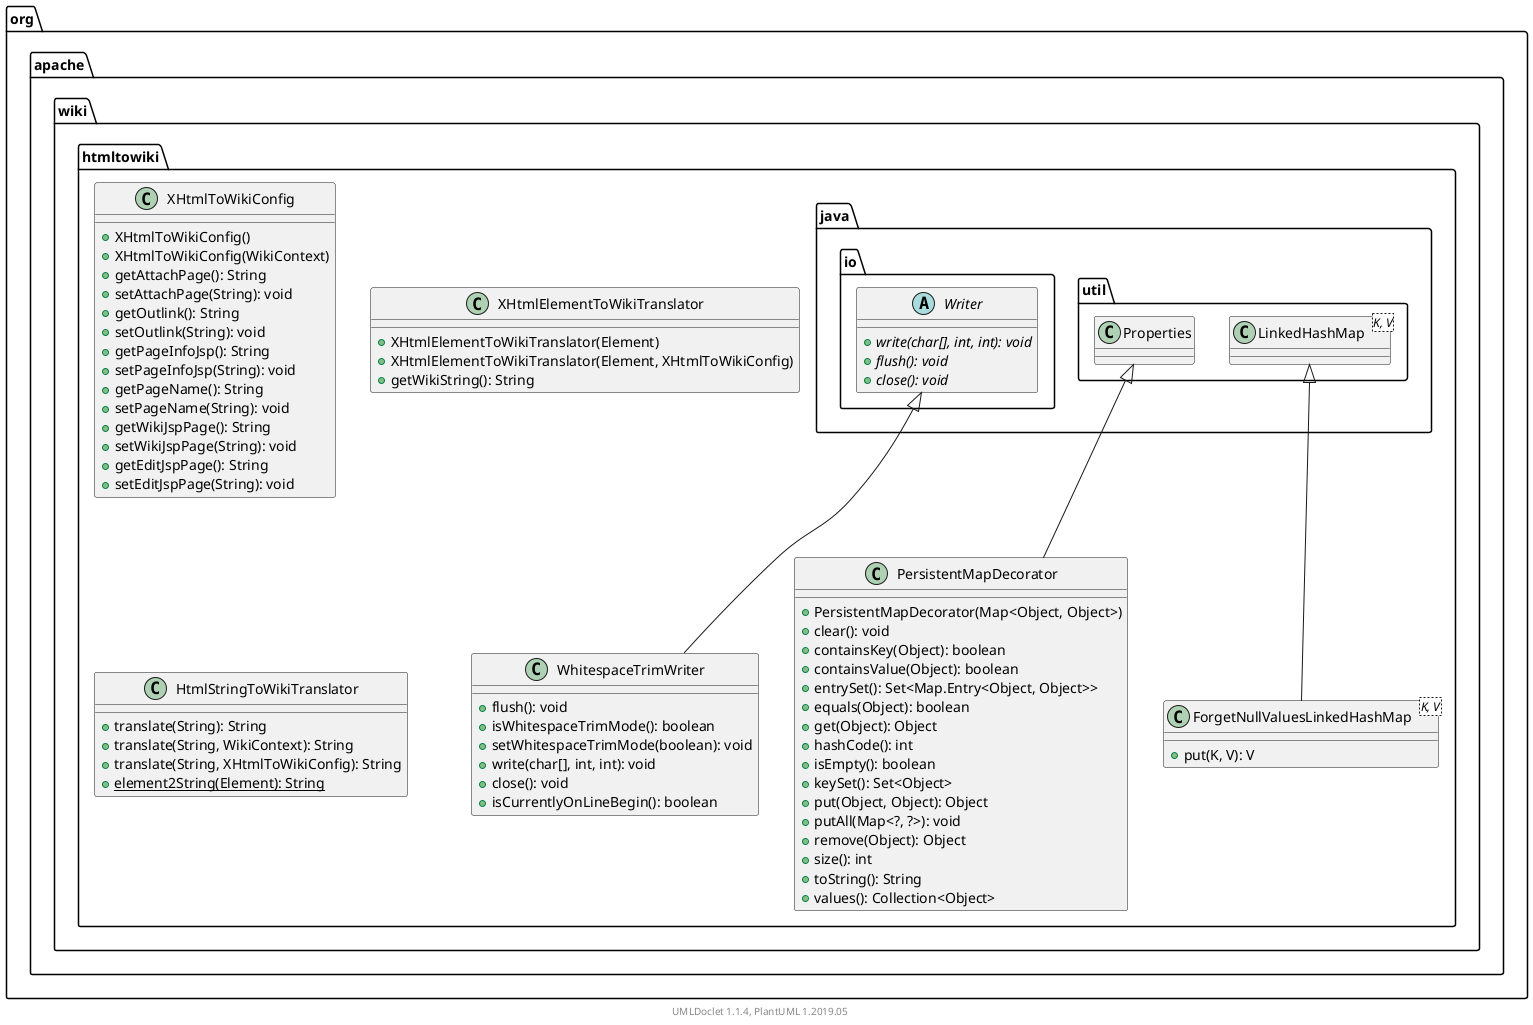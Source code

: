 @startuml

    namespace org.apache.wiki.htmltowiki {

        class XHtmlToWikiConfig [[XHtmlToWikiConfig.html]] {
            +XHtmlToWikiConfig()
            +XHtmlToWikiConfig(WikiContext)
            +getAttachPage(): String
            +setAttachPage(String): void
            +getOutlink(): String
            +setOutlink(String): void
            +getPageInfoJsp(): String
            +setPageInfoJsp(String): void
            +getPageName(): String
            +setPageName(String): void
            +getWikiJspPage(): String
            +setWikiJspPage(String): void
            +getEditJspPage(): String
            +setEditJspPage(String): void
        }

        class XHtmlElementToWikiTranslator [[XHtmlElementToWikiTranslator.html]] {
            +XHtmlElementToWikiTranslator(Element)
            +XHtmlElementToWikiTranslator(Element, XHtmlToWikiConfig)
            +getWikiString(): String
        }

        class WhitespaceTrimWriter [[WhitespaceTrimWriter.html]] {
            +flush(): void
            +isWhitespaceTrimMode(): boolean
            +setWhitespaceTrimMode(boolean): void
            +write(char[], int, int): void
            +close(): void
            +isCurrentlyOnLineBegin(): boolean
        }

        class PersistentMapDecorator [[PersistentMapDecorator.html]] {
            +PersistentMapDecorator(Map<Object, Object>)
            +clear(): void
            +containsKey(Object): boolean
            +containsValue(Object): boolean
            +entrySet(): Set<Map.Entry<Object, Object>>
            +equals(Object): boolean
            +get(Object): Object
            +hashCode(): int
            +isEmpty(): boolean
            +keySet(): Set<Object>
            +put(Object, Object): Object
            +putAll(Map<?, ?>): void
            +remove(Object): Object
            +size(): int
            +toString(): String
            +values(): Collection<Object>
        }

        class HtmlStringToWikiTranslator [[HtmlStringToWikiTranslator.html]] {
            +translate(String): String
            +translate(String, WikiContext): String
            +translate(String, XHtmlToWikiConfig): String
            {static} +element2String(Element): String
        }

        class ForgetNullValuesLinkedHashMap<K, V> [[ForgetNullValuesLinkedHashMap.html]] {
            +put(K, V): V
        }

        abstract class java.io.Writer {
            {abstract} +write(char[], int, int): void
            {abstract} +flush(): void
            {abstract} +close(): void
        }
        java.io.Writer <|-- WhitespaceTrimWriter

        class java.util.Properties
        java.util.Properties <|-- PersistentMapDecorator

        class java.util.LinkedHashMap<K, V>
        java.util.LinkedHashMap <|-- ForgetNullValuesLinkedHashMap

    }


    center footer UMLDoclet 1.1.4, PlantUML 1.2019.05
@enduml
